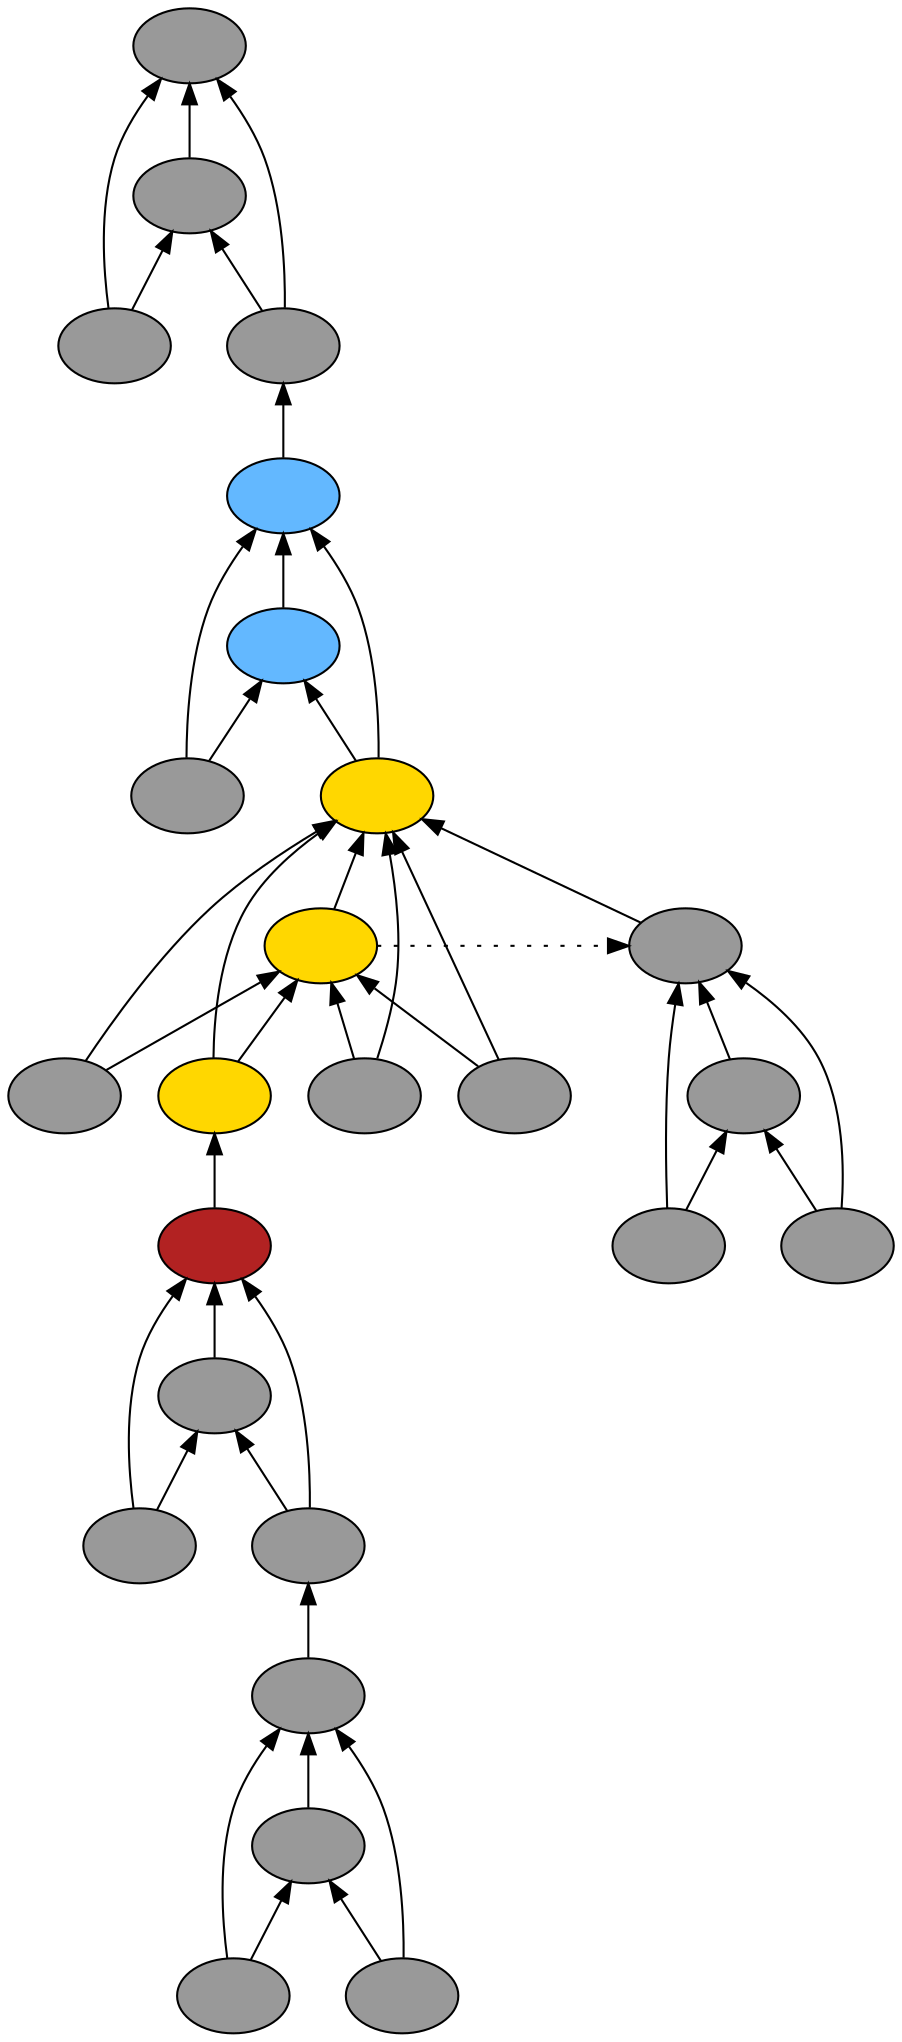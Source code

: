 digraph {
rankdir=BT
fontsize=24
subgraph clster1 {
subgraph clster2 {
"21616208"["fillcolor"="grey60" "fontsize"="24" "label"="" "shape"="ellipse" "style"="filled" ]
"20391696"["fillcolor"="grey60" "fontsize"="24" "label"="" "shape"="ellipse" "style"="filled" ]
"19076864"["fillcolor"="grey60" "fontsize"="24" "label"="" "shape"="ellipse" "style"="filled" ]
"28719440"["fillcolor"="grey60" "fontsize"="24" "label"="" "shape"="ellipse" "style"="filled" ]
}

subgraph clster3 {
"23610064"["fillcolor"="firebrick" "fontsize"="24" "label"="" "shape"="ellipse" "style"="filled" ]
"24940288"["fillcolor"="grey60" "fontsize"="24" "label"="" "shape"="ellipse" "style"="filled" ]
"25014224"["fillcolor"="grey60" "fontsize"="24" "label"="" "shape"="ellipse" "style"="filled" ]
"24988336"["fillcolor"="grey60" "fontsize"="24" "label"="" "shape"="ellipse" "style"="filled" ]
}

subgraph clster4 {
"23304768"["fillcolor"="steelblue1" "fontsize"="24" "label"="" "shape"="ellipse" "style"="filled" ]
"24625888"["fillcolor"="steelblue1" "fontsize"="24" "label"="" "shape"="ellipse" "style"="filled" ]
"23710592"["fillcolor"="grey60" "fontsize"="24" "label"="" "shape"="ellipse" "style"="filled" ]
"24939776"["fillcolor"="gold" "fontsize"="24" "label"="" "shape"="ellipse" "style"="filled" ]
"22582864"["fillcolor"="gold" "fontsize"="24" "label"="" "shape"="ellipse" "style"="filled" ]
"21801008"["fillcolor"="grey60" "fontsize"="24" "label"="" "shape"="ellipse" "style"="filled" ]
"21571136"["fillcolor"="gold" "fontsize"="24" "label"="" "shape"="ellipse" "style"="filled" ]
"22579328"["fillcolor"="grey60" "fontsize"="24" "label"="" "shape"="ellipse" "style"="filled" ]
"22672608"["fillcolor"="grey60" "fontsize"="24" "label"="" "shape"="ellipse" "style"="filled" ]
}

subgraph clster5 {
"26590768"["fillcolor"="grey60" "fontsize"="24" "label"="" "shape"="ellipse" "style"="filled" ]
"21600256"["fillcolor"="grey60" "fontsize"="24" "label"="" "shape"="ellipse" "style"="filled" ]
"24603856"["fillcolor"="grey60" "fontsize"="24" "label"="" "shape"="ellipse" "style"="filled" ]
"21586576"["fillcolor"="grey60" "fontsize"="24" "label"="" "shape"="ellipse" "style"="filled" ]
}

}

subgraph clster6 {
"21574256"["fillcolor"="grey60" "fontsize"="24" "label"="" "shape"="ellipse" "style"="filled" ]
"21608528"["fillcolor"="grey60" "fontsize"="24" "label"="" "shape"="ellipse" "style"="filled" ]
"21564608"["fillcolor"="grey60" "fontsize"="24" "label"="" "shape"="ellipse" "style"="filled" ]
"27074384"["fillcolor"="grey60" "fontsize"="24" "label"="" "shape"="ellipse" "style"="filled" ]
}

"21564608" -> "21574256"["arrowhead"="normal" "color"="black" "constraint"="true" "style"="solid" ]
"21564608" -> "21608528"["arrowhead"="normal" "color"="black" "constraint"="true" "style"="solid" ]
"27074384" -> "21574256"["arrowhead"="normal" "color"="black" "constraint"="true" "style"="solid" ]
"27074384" -> "21608528"["arrowhead"="normal" "color"="black" "constraint"="true" "style"="solid" ]
"21608528" -> "21574256"["arrowhead"="normal" "color"="black" "constraint"="true" "style"="solid" ]
"19076864" -> "21616208"["arrowhead"="normal" "color"="black" "constraint"="true" "style"="solid" ]
"19076864" -> "20391696"["arrowhead"="normal" "color"="black" "constraint"="true" "style"="solid" ]
"28719440" -> "21616208"["arrowhead"="normal" "color"="black" "constraint"="true" "style"="solid" ]
"28719440" -> "20391696"["arrowhead"="normal" "color"="black" "constraint"="true" "style"="solid" ]
"20391696" -> "21616208"["arrowhead"="normal" "color"="black" "constraint"="true" "style"="solid" ]
"23710592" -> "23304768"["arrowhead"="normal" "color"="black" "constraint"="true" "style"="solid" ]
"23710592" -> "24625888"["arrowhead"="normal" "color"="black" "constraint"="true" "style"="solid" ]
"24939776" -> "23304768"["arrowhead"="normal" "color"="black" "constraint"="true" "style"="solid" ]
"24939776" -> "24625888"["arrowhead"="normal" "color"="black" "constraint"="true" "style"="solid" ]
"21801008" -> "24939776"["arrowhead"="normal" "color"="black" "constraint"="true" "style"="solid" ]
"21801008" -> "22582864"["arrowhead"="normal" "color"="black" "constraint"="true" "style"="solid" ]
"21571136" -> "24939776"["arrowhead"="normal" "color"="black" "constraint"="true" "style"="solid" ]
"21571136" -> "22582864"["arrowhead"="normal" "color"="black" "constraint"="true" "style"="solid" ]
"23610064" -> "21571136"["arrowhead"="normal" "color"="black" "constraint"="true" "style"="solid" ]
"22579328" -> "24939776"["arrowhead"="normal" "color"="black" "constraint"="true" "style"="solid" ]
"22579328" -> "22582864"["arrowhead"="normal" "color"="black" "constraint"="true" "style"="solid" ]
"22672608" -> "24939776"["arrowhead"="normal" "color"="black" "constraint"="true" "style"="solid" ]
"22672608" -> "22582864"["arrowhead"="normal" "color"="black" "constraint"="true" "style"="solid" ]
"22582864" -> "24939776"["arrowhead"="normal" "color"="black" "constraint"="true" "style"="solid" ]
"21574256" -> "24939776"["arrowhead"="normal" "color"="black" "constraint"="true" "style"="solid" ]
"22582864" -> "21574256"["arrowhead"="normal" "color"="black" "constraint"="false" "style"="dotted" ]
"24625888" -> "23304768"["arrowhead"="normal" "color"="black" "constraint"="true" "style"="solid" ]
"25014224" -> "23610064"["arrowhead"="normal" "color"="black" "constraint"="true" "style"="solid" ]
"25014224" -> "24940288"["arrowhead"="normal" "color"="black" "constraint"="true" "style"="solid" ]
"24988336" -> "23610064"["arrowhead"="normal" "color"="black" "constraint"="true" "style"="solid" ]
"24988336" -> "24940288"["arrowhead"="normal" "color"="black" "constraint"="true" "style"="solid" ]
"21616208" -> "24988336"["arrowhead"="normal" "color"="black" "constraint"="true" "style"="solid" ]
"24940288" -> "23610064"["arrowhead"="normal" "color"="black" "constraint"="true" "style"="solid" ]
"24603856" -> "26590768"["arrowhead"="normal" "color"="black" "constraint"="true" "style"="solid" ]
"24603856" -> "21600256"["arrowhead"="normal" "color"="black" "constraint"="true" "style"="solid" ]
"21586576" -> "26590768"["arrowhead"="normal" "color"="black" "constraint"="true" "style"="solid" ]
"21586576" -> "21600256"["arrowhead"="normal" "color"="black" "constraint"="true" "style"="solid" ]
"23304768" -> "21586576"["arrowhead"="normal" "color"="black" "constraint"="true" "style"="solid" ]
"21600256" -> "26590768"["arrowhead"="normal" "color"="black" "constraint"="true" "style"="solid" ]

}